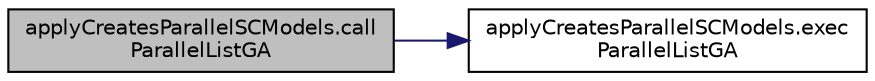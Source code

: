 digraph "applyCreatesParallelSCModels.callParallelListGA"
{
  edge [fontname="Helvetica",fontsize="10",labelfontname="Helvetica",labelfontsize="10"];
  node [fontname="Helvetica",fontsize="10",shape=record];
  rankdir="LR";
  Node3 [label="applyCreatesParallelSCModels.call\lParallelListGA",height=0.2,width=0.4,color="black", fillcolor="grey75", style="filled", fontcolor="black"];
  Node3 -> Node4 [color="midnightblue",fontsize="10",style="solid",fontname="Helvetica"];
  Node4 [label="applyCreatesParallelSCModels.exec\lParallelListGA",height=0.2,width=0.4,color="black", fillcolor="white", style="filled",URL="$namespaceapply_creates_parallel_s_c_models.html#ac38a792ad866daa58851372e337ecdcb"];
}
